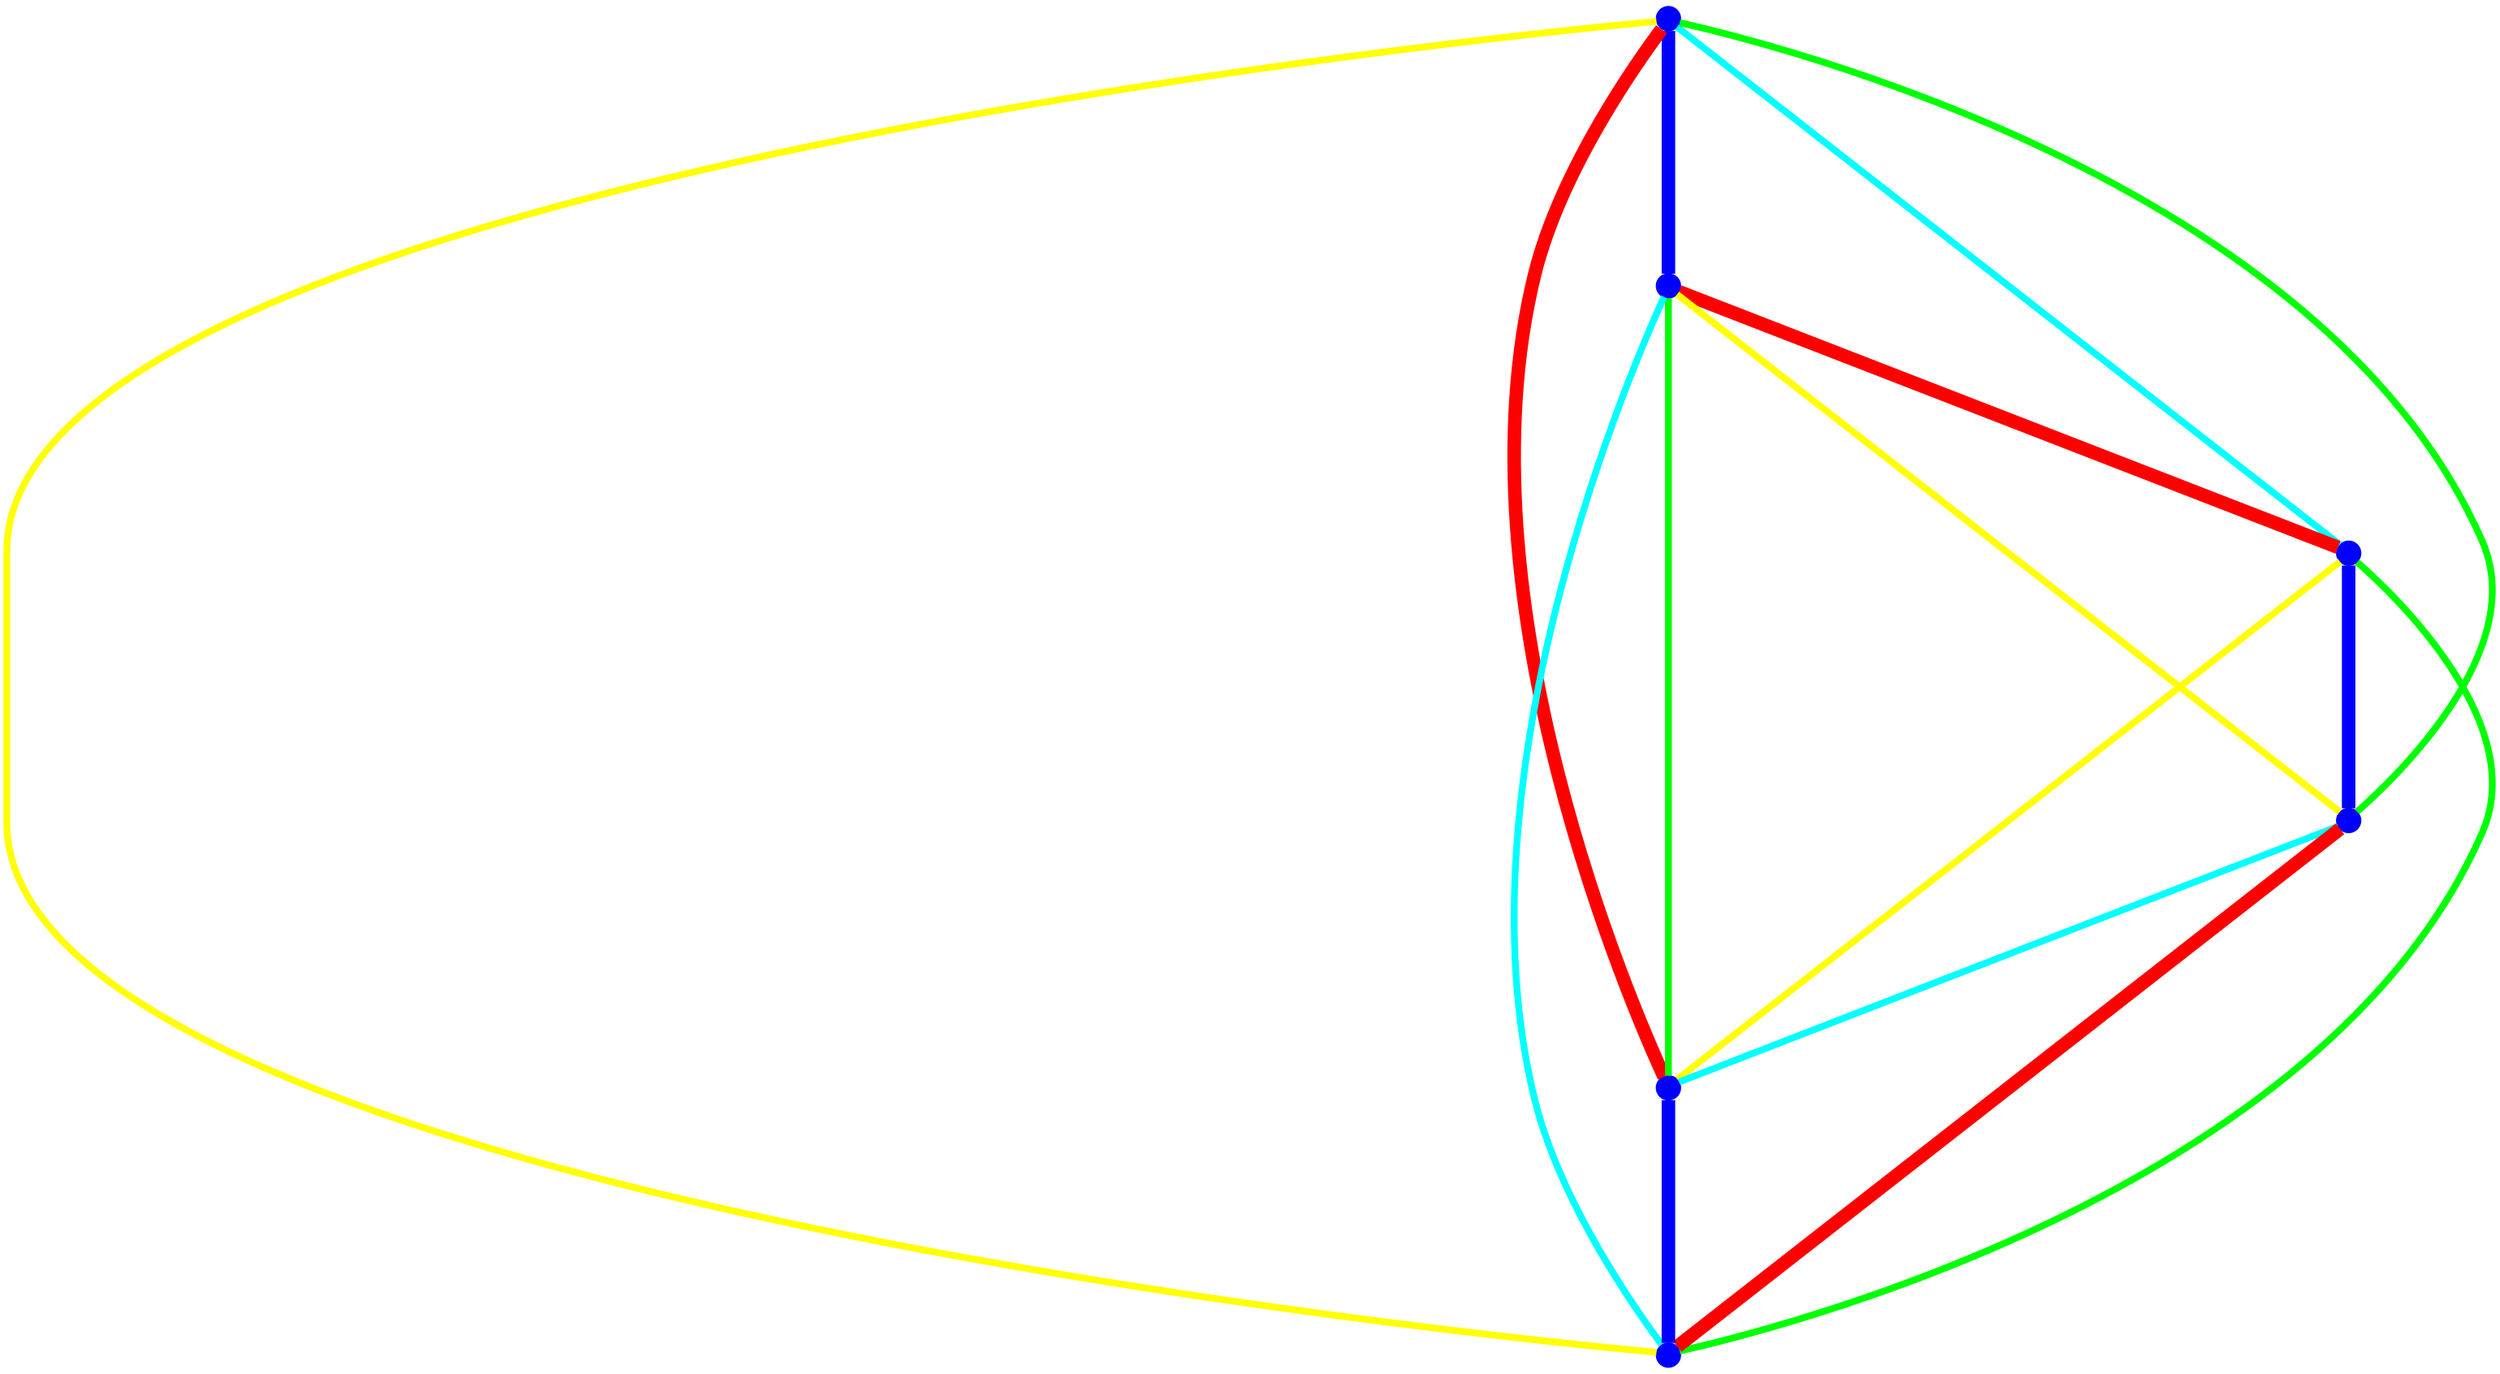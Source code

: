 graph {
ranksep=2
nodesep=2
node [label="" shape=circle style=filled fixedsize=true color=blue fillcolor=blue width=0.2];
"1" -- "2" [style="solid",penwidth="8",color="blue"];
"1" -- "3" [style="solid",penwidth="4",color="cyan"];
"1" -- "4" [style="solid",penwidth="4",color="green"];
"1" -- "5" [style="solid",penwidth="8",color="red"];
"1" -- "6" [style="solid",penwidth="4",color="yellow"];
"2" -- "3" [style="solid",penwidth="8",color="red"];
"2" -- "4" [style="solid",penwidth="4",color="yellow"];
"2" -- "5" [style="solid",penwidth="4",color="green"];
"2" -- "6" [style="solid",penwidth="4",color="cyan"];
"3" -- "4" [style="solid",penwidth="8",color="blue"];
"3" -- "5" [style="solid",penwidth="4",color="yellow"];
"3" -- "6" [style="solid",penwidth="4",color="green"];
"4" -- "5" [style="solid",penwidth="4",color="cyan"];
"4" -- "6" [style="solid",penwidth="8",color="red"];
"5" -- "6" [style="solid",penwidth="8",color="blue"];
}
